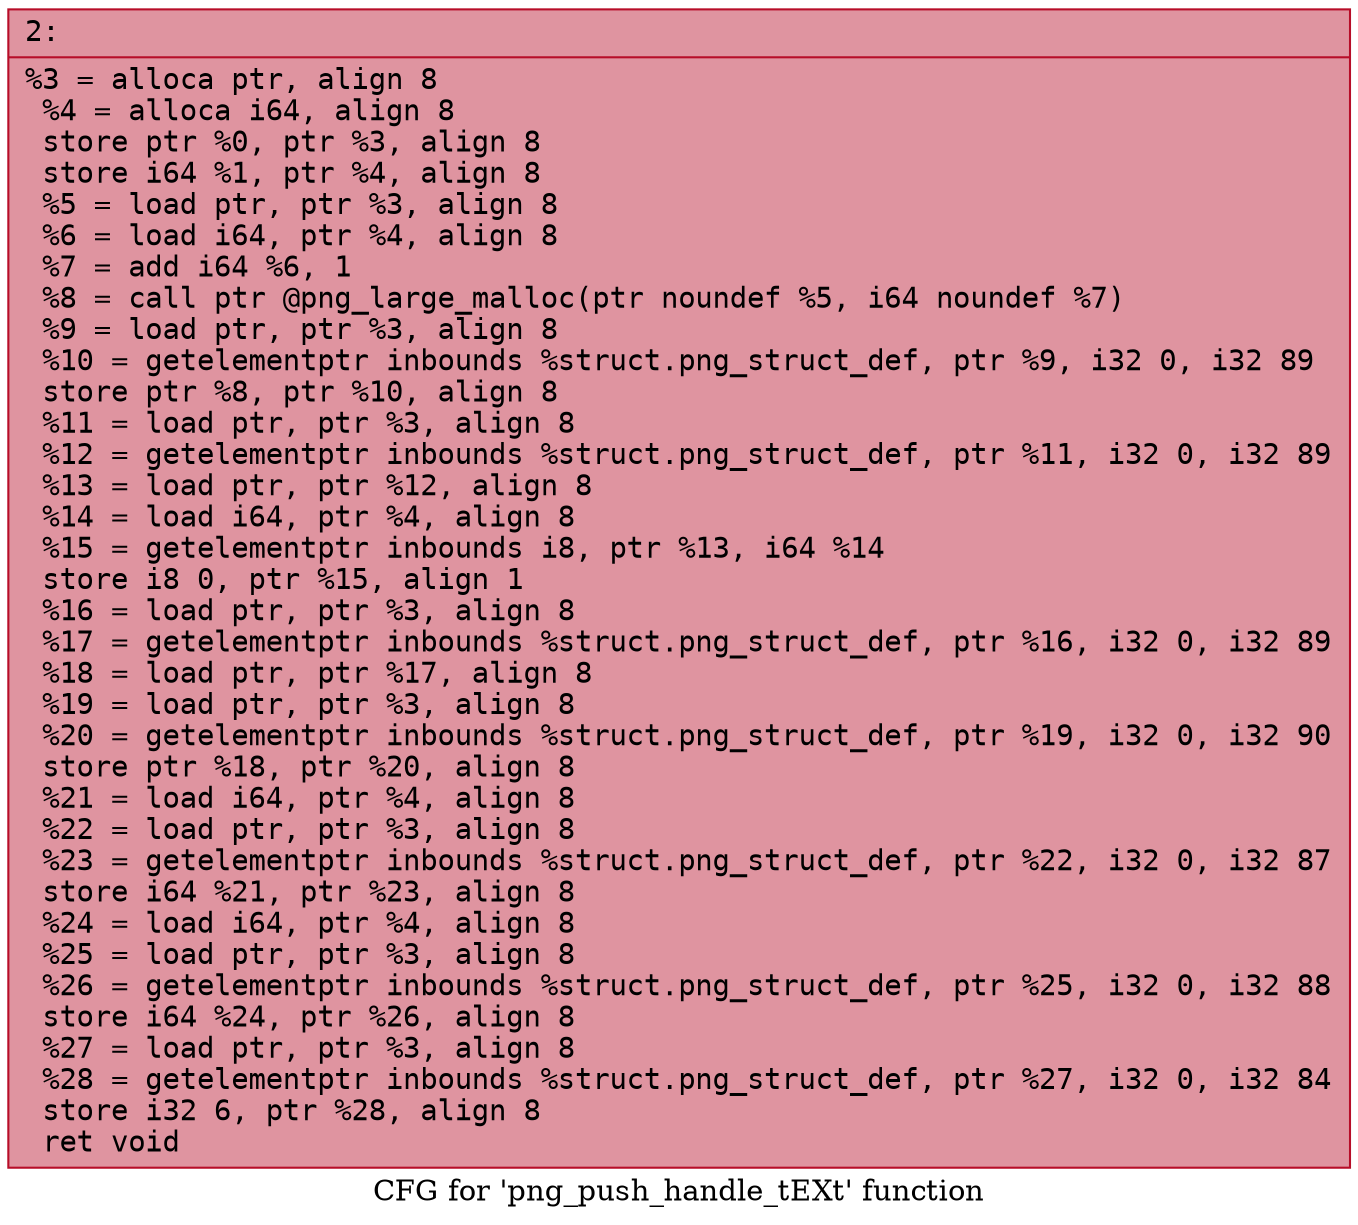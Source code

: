 digraph "CFG for 'png_push_handle_tEXt' function" {
	label="CFG for 'png_push_handle_tEXt' function";

	Node0x6000037e6210 [shape=record,color="#b70d28ff", style=filled, fillcolor="#b70d2870" fontname="Courier",label="{2:\l|  %3 = alloca ptr, align 8\l  %4 = alloca i64, align 8\l  store ptr %0, ptr %3, align 8\l  store i64 %1, ptr %4, align 8\l  %5 = load ptr, ptr %3, align 8\l  %6 = load i64, ptr %4, align 8\l  %7 = add i64 %6, 1\l  %8 = call ptr @png_large_malloc(ptr noundef %5, i64 noundef %7)\l  %9 = load ptr, ptr %3, align 8\l  %10 = getelementptr inbounds %struct.png_struct_def, ptr %9, i32 0, i32 89\l  store ptr %8, ptr %10, align 8\l  %11 = load ptr, ptr %3, align 8\l  %12 = getelementptr inbounds %struct.png_struct_def, ptr %11, i32 0, i32 89\l  %13 = load ptr, ptr %12, align 8\l  %14 = load i64, ptr %4, align 8\l  %15 = getelementptr inbounds i8, ptr %13, i64 %14\l  store i8 0, ptr %15, align 1\l  %16 = load ptr, ptr %3, align 8\l  %17 = getelementptr inbounds %struct.png_struct_def, ptr %16, i32 0, i32 89\l  %18 = load ptr, ptr %17, align 8\l  %19 = load ptr, ptr %3, align 8\l  %20 = getelementptr inbounds %struct.png_struct_def, ptr %19, i32 0, i32 90\l  store ptr %18, ptr %20, align 8\l  %21 = load i64, ptr %4, align 8\l  %22 = load ptr, ptr %3, align 8\l  %23 = getelementptr inbounds %struct.png_struct_def, ptr %22, i32 0, i32 87\l  store i64 %21, ptr %23, align 8\l  %24 = load i64, ptr %4, align 8\l  %25 = load ptr, ptr %3, align 8\l  %26 = getelementptr inbounds %struct.png_struct_def, ptr %25, i32 0, i32 88\l  store i64 %24, ptr %26, align 8\l  %27 = load ptr, ptr %3, align 8\l  %28 = getelementptr inbounds %struct.png_struct_def, ptr %27, i32 0, i32 84\l  store i32 6, ptr %28, align 8\l  ret void\l}"];
}

